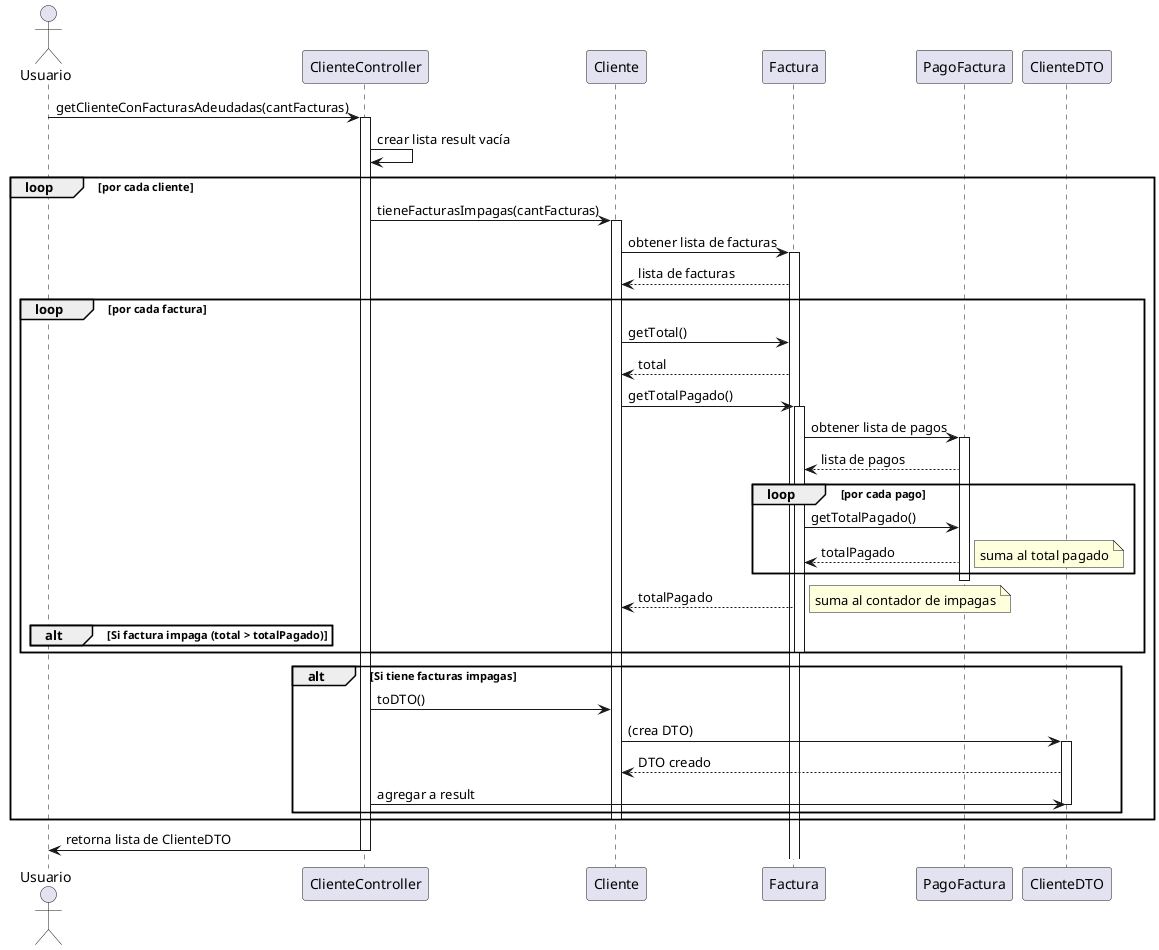 @startuml
actor Usuario
participant ClienteController
participant Cliente
participant Factura
participant PagoFactura
participant ClienteDTO

Usuario -> ClienteController: getClienteConFacturasAdeudadas(cantFacturas)
activate ClienteController
ClienteController -> ClienteController: crear lista result vacía
loop por cada cliente
    ClienteController -> Cliente: tieneFacturasImpagas(cantFacturas)
    activate Cliente
    Cliente -> Factura: obtener lista de facturas
    activate Factura
    Factura --> Cliente: lista de facturas
    loop por cada factura
        Cliente -> Factura: getTotal()
        Factura --> Cliente: total
        Cliente -> Factura: getTotalPagado()
        activate Factura
        Factura -> PagoFactura: obtener lista de pagos
        activate PagoFactura
        PagoFactura --> Factura: lista de pagos
        loop por cada pago
            Factura -> PagoFactura: getTotalPagado()
            PagoFactura --> Factura: totalPagado
            note right: suma al total pagado
        end
        deactivate PagoFactura
        Factura --> Cliente: totalPagado
        alt Si factura impaga (total > totalPagado)
            note right: suma al contador de impagas
        end
        deactivate Factura
    end
    alt Si tiene facturas impagas
        ClienteController -> Cliente: toDTO()
        Cliente -> ClienteDTO: (crea DTO)
        activate ClienteDTO
        ClienteDTO --> Cliente: DTO creado
        ClienteController -> ClienteDTO: agregar a result
        deactivate ClienteDTO
    end
    deactivate Cliente
end
ClienteController -> Usuario: retorna lista de ClienteDTO
deactivate ClienteController
@enduml